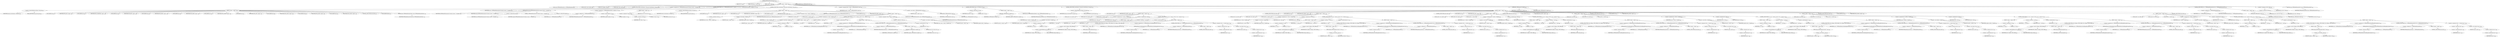 digraph "TIFFReadDirEntryByteArray" {  
"81160" [label = <(METHOD,TIFFReadDirEntryByteArray)<SUB>1382</SUB>> ]
"81161" [label = <(PARAM,TIFF *tif)<SUB>1383</SUB>> ]
"81162" [label = <(PARAM,TIFFDirEntry *direntry)<SUB>1383</SUB>> ]
"81163" [label = <(PARAM,uint8_t **value)<SUB>1383</SUB>> ]
"81164" [label = <(BLOCK,&lt;empty&gt;,&lt;empty&gt;)<SUB>1384</SUB>> ]
"81165" [label = <(LOCAL,enum TIFFReadDirEntryErr err: TIFFReadDirEntryErr)<SUB>1385</SUB>> ]
"81166" [label = <(LOCAL,uint32_t count: uint32_t)<SUB>1386</SUB>> ]
"81167" [label = <(LOCAL,void* origdata: void)<SUB>1387</SUB>> ]
"81168" [label = <(LOCAL,uint8_t* data: uint8_t)<SUB>1388</SUB>> ]
"81169" [label = <(CONTROL_STRUCTURE,switch(direntry-&gt;tdir_type),switch(direntry-&gt;tdir_type))<SUB>1389</SUB>> ]
"81170" [label = <(&lt;operator&gt;.indirectFieldAccess,direntry-&gt;tdir_type)<SUB>1389</SUB>> ]
"81171" [label = <(IDENTIFIER,direntry,switch(direntry-&gt;tdir_type))<SUB>1389</SUB>> ]
"81172" [label = <(FIELD_IDENTIFIER,tdir_type,tdir_type)<SUB>1389</SUB>> ]
"81173" [label = <(BLOCK,&lt;empty&gt;,&lt;empty&gt;)<SUB>1390</SUB>> ]
"81174" [label = <(JUMP_TARGET,case)<SUB>1391</SUB>> ]
"81175" [label = <(IDENTIFIER,TIFF_ASCII,&lt;empty&gt;)<SUB>1391</SUB>> ]
"81176" [label = <(JUMP_TARGET,case)<SUB>1392</SUB>> ]
"81177" [label = <(IDENTIFIER,TIFF_UNDEFINED,&lt;empty&gt;)<SUB>1392</SUB>> ]
"81178" [label = <(JUMP_TARGET,case)<SUB>1393</SUB>> ]
"81179" [label = <(IDENTIFIER,TIFF_BYTE,&lt;empty&gt;)<SUB>1393</SUB>> ]
"81180" [label = <(JUMP_TARGET,case)<SUB>1394</SUB>> ]
"81181" [label = <(IDENTIFIER,TIFF_SBYTE,&lt;empty&gt;)<SUB>1394</SUB>> ]
"81182" [label = <(JUMP_TARGET,case)<SUB>1395</SUB>> ]
"81183" [label = <(IDENTIFIER,TIFF_SHORT,&lt;empty&gt;)<SUB>1395</SUB>> ]
"81184" [label = <(JUMP_TARGET,case)<SUB>1396</SUB>> ]
"81185" [label = <(IDENTIFIER,TIFF_SSHORT,&lt;empty&gt;)<SUB>1396</SUB>> ]
"81186" [label = <(JUMP_TARGET,case)<SUB>1397</SUB>> ]
"81187" [label = <(IDENTIFIER,TIFF_LONG,&lt;empty&gt;)<SUB>1397</SUB>> ]
"81188" [label = <(JUMP_TARGET,case)<SUB>1398</SUB>> ]
"81189" [label = <(IDENTIFIER,TIFF_SLONG,&lt;empty&gt;)<SUB>1398</SUB>> ]
"81190" [label = <(JUMP_TARGET,case)<SUB>1399</SUB>> ]
"81191" [label = <(IDENTIFIER,TIFF_LONG8,&lt;empty&gt;)<SUB>1399</SUB>> ]
"81192" [label = <(JUMP_TARGET,case)<SUB>1400</SUB>> ]
"81193" [label = <(IDENTIFIER,TIFF_SLONG8,&lt;empty&gt;)<SUB>1400</SUB>> ]
"81194" [label = <(CONTROL_STRUCTURE,break;,break;)<SUB>1401</SUB>> ]
"81195" [label = <(JUMP_TARGET,default)<SUB>1402</SUB>> ]
"81196" [label = <(RETURN,return (TIFFReadDirEntryErrType);,return (TIFFReadDirEntryErrType);)<SUB>1403</SUB>> ]
"81197" [label = <(IDENTIFIER,TIFFReadDirEntryErrType,return (TIFFReadDirEntryErrType);)<SUB>1403</SUB>> ]
"81198" [label = <(&lt;operator&gt;.assignment,err = TIFFReadDirEntryArray(tif, direntry, &amp;count, 1, &amp;origdata))<SUB>1405</SUB>> ]
"81199" [label = <(IDENTIFIER,err,err = TIFFReadDirEntryArray(tif, direntry, &amp;count, 1, &amp;origdata))<SUB>1405</SUB>> ]
"81200" [label = <(TIFFReadDirEntryArray,TIFFReadDirEntryArray(tif, direntry, &amp;count, 1, &amp;origdata))<SUB>1405</SUB>> ]
"81201" [label = <(IDENTIFIER,tif,TIFFReadDirEntryArray(tif, direntry, &amp;count, 1, &amp;origdata))<SUB>1405</SUB>> ]
"81202" [label = <(IDENTIFIER,direntry,TIFFReadDirEntryArray(tif, direntry, &amp;count, 1, &amp;origdata))<SUB>1405</SUB>> ]
"81203" [label = <(&lt;operator&gt;.addressOf,&amp;count)<SUB>1405</SUB>> ]
"81204" [label = <(IDENTIFIER,count,TIFFReadDirEntryArray(tif, direntry, &amp;count, 1, &amp;origdata))<SUB>1405</SUB>> ]
"81205" [label = <(LITERAL,1,TIFFReadDirEntryArray(tif, direntry, &amp;count, 1, &amp;origdata))<SUB>1405</SUB>> ]
"81206" [label = <(&lt;operator&gt;.addressOf,&amp;origdata)<SUB>1405</SUB>> ]
"81207" [label = <(IDENTIFIER,origdata,TIFFReadDirEntryArray(tif, direntry, &amp;count, 1, &amp;origdata))<SUB>1405</SUB>> ]
"81208" [label = <(CONTROL_STRUCTURE,if ((err != TIFFReadDirEntryErrOk) || (origdata == 0)),if ((err != TIFFReadDirEntryErrOk) || (origdata == 0)))<SUB>1406</SUB>> ]
"81209" [label = <(&lt;operator&gt;.logicalOr,(err != TIFFReadDirEntryErrOk) || (origdata == 0))<SUB>1406</SUB>> ]
"81210" [label = <(&lt;operator&gt;.notEquals,err != TIFFReadDirEntryErrOk)<SUB>1406</SUB>> ]
"81211" [label = <(IDENTIFIER,err,err != TIFFReadDirEntryErrOk)<SUB>1406</SUB>> ]
"81212" [label = <(IDENTIFIER,TIFFReadDirEntryErrOk,err != TIFFReadDirEntryErrOk)<SUB>1406</SUB>> ]
"81213" [label = <(&lt;operator&gt;.equals,origdata == 0)<SUB>1406</SUB>> ]
"81214" [label = <(IDENTIFIER,origdata,origdata == 0)<SUB>1406</SUB>> ]
"81215" [label = <(LITERAL,0,origdata == 0)<SUB>1406</SUB>> ]
"81216" [label = <(BLOCK,&lt;empty&gt;,&lt;empty&gt;)<SUB>1407</SUB>> ]
"81217" [label = <(&lt;operator&gt;.assignment,*value = 0)<SUB>1408</SUB>> ]
"81218" [label = <(&lt;operator&gt;.indirection,*value)<SUB>1408</SUB>> ]
"81219" [label = <(IDENTIFIER,value,*value = 0)<SUB>1408</SUB>> ]
"81220" [label = <(LITERAL,0,*value = 0)<SUB>1408</SUB>> ]
"81221" [label = <(RETURN,return (err);,return (err);)<SUB>1409</SUB>> ]
"81222" [label = <(IDENTIFIER,err,return (err);)<SUB>1409</SUB>> ]
"81223" [label = <(CONTROL_STRUCTURE,switch(direntry-&gt;tdir_type),switch(direntry-&gt;tdir_type))<SUB>1411</SUB>> ]
"81224" [label = <(&lt;operator&gt;.indirectFieldAccess,direntry-&gt;tdir_type)<SUB>1411</SUB>> ]
"81225" [label = <(IDENTIFIER,direntry,switch(direntry-&gt;tdir_type))<SUB>1411</SUB>> ]
"81226" [label = <(FIELD_IDENTIFIER,tdir_type,tdir_type)<SUB>1411</SUB>> ]
"81227" [label = <(BLOCK,&lt;empty&gt;,&lt;empty&gt;)<SUB>1412</SUB>> ]
"81228" [label = <(JUMP_TARGET,case)<SUB>1413</SUB>> ]
"81229" [label = <(IDENTIFIER,TIFF_ASCII,&lt;empty&gt;)<SUB>1413</SUB>> ]
"81230" [label = <(JUMP_TARGET,case)<SUB>1414</SUB>> ]
"81231" [label = <(IDENTIFIER,TIFF_UNDEFINED,&lt;empty&gt;)<SUB>1414</SUB>> ]
"81232" [label = <(JUMP_TARGET,case)<SUB>1415</SUB>> ]
"81233" [label = <(IDENTIFIER,TIFF_BYTE,&lt;empty&gt;)<SUB>1415</SUB>> ]
"81234" [label = <(&lt;operator&gt;.assignment,*value = (uint8_t *)origdata)<SUB>1416</SUB>> ]
"81235" [label = <(&lt;operator&gt;.indirection,*value)<SUB>1416</SUB>> ]
"81236" [label = <(IDENTIFIER,value,*value = (uint8_t *)origdata)<SUB>1416</SUB>> ]
"81237" [label = <(&lt;operator&gt;.cast,(uint8_t *)origdata)<SUB>1416</SUB>> ]
"81238" [label = <(UNKNOWN,uint8_t *,uint8_t *)<SUB>1416</SUB>> ]
"81239" [label = <(IDENTIFIER,origdata,(uint8_t *)origdata)<SUB>1416</SUB>> ]
"81240" [label = <(RETURN,return (TIFFReadDirEntryErrOk);,return (TIFFReadDirEntryErrOk);)<SUB>1417</SUB>> ]
"81241" [label = <(IDENTIFIER,TIFFReadDirEntryErrOk,return (TIFFReadDirEntryErrOk);)<SUB>1417</SUB>> ]
"81242" [label = <(JUMP_TARGET,case)<SUB>1418</SUB>> ]
"81243" [label = <(IDENTIFIER,TIFF_SBYTE,&lt;empty&gt;)<SUB>1418</SUB>> ]
"81244" [label = <(BLOCK,&lt;empty&gt;,&lt;empty&gt;)<SUB>1419</SUB>> ]
"81245" [label = <(LOCAL,int8_t* m: int8_t)<SUB>1420</SUB>> ]
"81246" [label = <(LOCAL,uint32_t n: uint32_t)<SUB>1421</SUB>> ]
"81247" [label = <(&lt;operator&gt;.assignment,m = (int8_t *)origdata)<SUB>1422</SUB>> ]
"81248" [label = <(IDENTIFIER,m,m = (int8_t *)origdata)<SUB>1422</SUB>> ]
"81249" [label = <(&lt;operator&gt;.cast,(int8_t *)origdata)<SUB>1422</SUB>> ]
"81250" [label = <(UNKNOWN,int8_t *,int8_t *)<SUB>1422</SUB>> ]
"81251" [label = <(IDENTIFIER,origdata,(int8_t *)origdata)<SUB>1422</SUB>> ]
"81252" [label = <(CONTROL_STRUCTURE,for (n = 0;n &lt; count;n++),for (n = 0;n &lt; count;n++))<SUB>1423</SUB>> ]
"81253" [label = <(BLOCK,&lt;empty&gt;,&lt;empty&gt;)<SUB>1423</SUB>> ]
"81254" [label = <(&lt;operator&gt;.assignment,n = 0)<SUB>1423</SUB>> ]
"81255" [label = <(IDENTIFIER,n,n = 0)<SUB>1423</SUB>> ]
"81256" [label = <(LITERAL,0,n = 0)<SUB>1423</SUB>> ]
"81257" [label = <(&lt;operator&gt;.lessThan,n &lt; count)<SUB>1423</SUB>> ]
"81258" [label = <(IDENTIFIER,n,n &lt; count)<SUB>1423</SUB>> ]
"81259" [label = <(IDENTIFIER,count,n &lt; count)<SUB>1423</SUB>> ]
"81260" [label = <(&lt;operator&gt;.postIncrement,n++)<SUB>1423</SUB>> ]
"81261" [label = <(IDENTIFIER,n,n++)<SUB>1423</SUB>> ]
"81262" [label = <(BLOCK,&lt;empty&gt;,&lt;empty&gt;)<SUB>1424</SUB>> ]
"81263" [label = <(&lt;operator&gt;.assignment,err = TIFFReadDirEntryCheckRangeByteSbyte(*m))<SUB>1425</SUB>> ]
"81264" [label = <(IDENTIFIER,err,err = TIFFReadDirEntryCheckRangeByteSbyte(*m))<SUB>1425</SUB>> ]
"81265" [label = <(TIFFReadDirEntryCheckRangeByteSbyte,TIFFReadDirEntryCheckRangeByteSbyte(*m))<SUB>1425</SUB>> ]
"81266" [label = <(&lt;operator&gt;.indirection,*m)<SUB>1425</SUB>> ]
"81267" [label = <(IDENTIFIER,m,TIFFReadDirEntryCheckRangeByteSbyte(*m))<SUB>1425</SUB>> ]
"81268" [label = <(CONTROL_STRUCTURE,if (err != TIFFReadDirEntryErrOk),if (err != TIFFReadDirEntryErrOk))<SUB>1426</SUB>> ]
"81269" [label = <(&lt;operator&gt;.notEquals,err != TIFFReadDirEntryErrOk)<SUB>1426</SUB>> ]
"81270" [label = <(IDENTIFIER,err,err != TIFFReadDirEntryErrOk)<SUB>1426</SUB>> ]
"81271" [label = <(IDENTIFIER,TIFFReadDirEntryErrOk,err != TIFFReadDirEntryErrOk)<SUB>1426</SUB>> ]
"81272" [label = <(BLOCK,&lt;empty&gt;,&lt;empty&gt;)<SUB>1427</SUB>> ]
"81273" [label = <(_TIFFfreeExt,_TIFFfreeExt(tif, origdata))<SUB>1428</SUB>> ]
"81274" [label = <(IDENTIFIER,tif,_TIFFfreeExt(tif, origdata))<SUB>1428</SUB>> ]
"81275" [label = <(IDENTIFIER,origdata,_TIFFfreeExt(tif, origdata))<SUB>1428</SUB>> ]
"81276" [label = <(RETURN,return (err);,return (err);)<SUB>1429</SUB>> ]
"81277" [label = <(IDENTIFIER,err,return (err);)<SUB>1429</SUB>> ]
"81278" [label = <(&lt;operator&gt;.postIncrement,m++)<SUB>1431</SUB>> ]
"81279" [label = <(IDENTIFIER,m,m++)<SUB>1431</SUB>> ]
"81280" [label = <(&lt;operator&gt;.assignment,*value = (uint8_t *)origdata)<SUB>1433</SUB>> ]
"81281" [label = <(&lt;operator&gt;.indirection,*value)<SUB>1433</SUB>> ]
"81282" [label = <(IDENTIFIER,value,*value = (uint8_t *)origdata)<SUB>1433</SUB>> ]
"81283" [label = <(&lt;operator&gt;.cast,(uint8_t *)origdata)<SUB>1433</SUB>> ]
"81284" [label = <(UNKNOWN,uint8_t *,uint8_t *)<SUB>1433</SUB>> ]
"81285" [label = <(IDENTIFIER,origdata,(uint8_t *)origdata)<SUB>1433</SUB>> ]
"81286" [label = <(RETURN,return (TIFFReadDirEntryErrOk);,return (TIFFReadDirEntryErrOk);)<SUB>1434</SUB>> ]
"81287" [label = <(IDENTIFIER,TIFFReadDirEntryErrOk,return (TIFFReadDirEntryErrOk);)<SUB>1434</SUB>> ]
"81288" [label = <(&lt;operator&gt;.assignment,data = (uint8_t *)_TIFFmallocExt(tif, count))<SUB>1437</SUB>> ]
"81289" [label = <(IDENTIFIER,data,data = (uint8_t *)_TIFFmallocExt(tif, count))<SUB>1437</SUB>> ]
"81290" [label = <(&lt;operator&gt;.cast,(uint8_t *)_TIFFmallocExt(tif, count))<SUB>1437</SUB>> ]
"81291" [label = <(UNKNOWN,uint8_t *,uint8_t *)<SUB>1437</SUB>> ]
"81292" [label = <(_TIFFmallocExt,_TIFFmallocExt(tif, count))<SUB>1437</SUB>> ]
"81293" [label = <(IDENTIFIER,tif,_TIFFmallocExt(tif, count))<SUB>1437</SUB>> ]
"81294" [label = <(IDENTIFIER,count,_TIFFmallocExt(tif, count))<SUB>1437</SUB>> ]
"81295" [label = <(CONTROL_STRUCTURE,if (data == 0),if (data == 0))<SUB>1438</SUB>> ]
"81296" [label = <(&lt;operator&gt;.equals,data == 0)<SUB>1438</SUB>> ]
"81297" [label = <(IDENTIFIER,data,data == 0)<SUB>1438</SUB>> ]
"81298" [label = <(LITERAL,0,data == 0)<SUB>1438</SUB>> ]
"81299" [label = <(BLOCK,&lt;empty&gt;,&lt;empty&gt;)<SUB>1439</SUB>> ]
"81300" [label = <(_TIFFfreeExt,_TIFFfreeExt(tif, origdata))<SUB>1440</SUB>> ]
"81301" [label = <(IDENTIFIER,tif,_TIFFfreeExt(tif, origdata))<SUB>1440</SUB>> ]
"81302" [label = <(IDENTIFIER,origdata,_TIFFfreeExt(tif, origdata))<SUB>1440</SUB>> ]
"81303" [label = <(RETURN,return (TIFFReadDirEntryErrAlloc);,return (TIFFReadDirEntryErrAlloc);)<SUB>1441</SUB>> ]
"81304" [label = <(IDENTIFIER,TIFFReadDirEntryErrAlloc,return (TIFFReadDirEntryErrAlloc);)<SUB>1441</SUB>> ]
"81305" [label = <(CONTROL_STRUCTURE,switch(direntry-&gt;tdir_type),switch(direntry-&gt;tdir_type))<SUB>1443</SUB>> ]
"81306" [label = <(&lt;operator&gt;.indirectFieldAccess,direntry-&gt;tdir_type)<SUB>1443</SUB>> ]
"81307" [label = <(IDENTIFIER,direntry,switch(direntry-&gt;tdir_type))<SUB>1443</SUB>> ]
"81308" [label = <(FIELD_IDENTIFIER,tdir_type,tdir_type)<SUB>1443</SUB>> ]
"81309" [label = <(BLOCK,&lt;empty&gt;,&lt;empty&gt;)<SUB>1444</SUB>> ]
"81310" [label = <(JUMP_TARGET,case)<SUB>1445</SUB>> ]
"81311" [label = <(IDENTIFIER,TIFF_SHORT,&lt;empty&gt;)<SUB>1445</SUB>> ]
"81312" [label = <(BLOCK,&lt;empty&gt;,&lt;empty&gt;)<SUB>1446</SUB>> ]
"81313" [label = <(LOCAL,uint16_t* ma: uint16_t)<SUB>1447</SUB>> ]
"81314" [label = <(LOCAL,uint8_t* mb: uint8_t)<SUB>1448</SUB>> ]
"81315" [label = <(LOCAL,uint32_t n: uint32_t)<SUB>1449</SUB>> ]
"81316" [label = <(&lt;operator&gt;.assignment,ma = (uint16_t *)origdata)<SUB>1450</SUB>> ]
"81317" [label = <(IDENTIFIER,ma,ma = (uint16_t *)origdata)<SUB>1450</SUB>> ]
"81318" [label = <(&lt;operator&gt;.cast,(uint16_t *)origdata)<SUB>1450</SUB>> ]
"81319" [label = <(UNKNOWN,uint16_t *,uint16_t *)<SUB>1450</SUB>> ]
"81320" [label = <(IDENTIFIER,origdata,(uint16_t *)origdata)<SUB>1450</SUB>> ]
"81321" [label = <(&lt;operator&gt;.assignment,mb = data)<SUB>1451</SUB>> ]
"81322" [label = <(IDENTIFIER,mb,mb = data)<SUB>1451</SUB>> ]
"81323" [label = <(IDENTIFIER,data,mb = data)<SUB>1451</SUB>> ]
"81324" [label = <(CONTROL_STRUCTURE,for (n = 0;n &lt; count;n++),for (n = 0;n &lt; count;n++))<SUB>1452</SUB>> ]
"81325" [label = <(BLOCK,&lt;empty&gt;,&lt;empty&gt;)<SUB>1452</SUB>> ]
"81326" [label = <(&lt;operator&gt;.assignment,n = 0)<SUB>1452</SUB>> ]
"81327" [label = <(IDENTIFIER,n,n = 0)<SUB>1452</SUB>> ]
"81328" [label = <(LITERAL,0,n = 0)<SUB>1452</SUB>> ]
"81329" [label = <(&lt;operator&gt;.lessThan,n &lt; count)<SUB>1452</SUB>> ]
"81330" [label = <(IDENTIFIER,n,n &lt; count)<SUB>1452</SUB>> ]
"81331" [label = <(IDENTIFIER,count,n &lt; count)<SUB>1452</SUB>> ]
"81332" [label = <(&lt;operator&gt;.postIncrement,n++)<SUB>1452</SUB>> ]
"81333" [label = <(IDENTIFIER,n,n++)<SUB>1452</SUB>> ]
"81334" [label = <(BLOCK,&lt;empty&gt;,&lt;empty&gt;)<SUB>1453</SUB>> ]
"81335" [label = <(CONTROL_STRUCTURE,if (tif-&gt;tif_flags &amp; TIFF_SWAB),if (tif-&gt;tif_flags &amp; TIFF_SWAB))<SUB>1454</SUB>> ]
"81336" [label = <(&lt;operator&gt;.and,tif-&gt;tif_flags &amp; TIFF_SWAB)<SUB>1454</SUB>> ]
"81337" [label = <(&lt;operator&gt;.indirectFieldAccess,tif-&gt;tif_flags)<SUB>1454</SUB>> ]
"81338" [label = <(IDENTIFIER,tif,tif-&gt;tif_flags &amp; TIFF_SWAB)<SUB>1454</SUB>> ]
"81339" [label = <(FIELD_IDENTIFIER,tif_flags,tif_flags)<SUB>1454</SUB>> ]
"81340" [label = <(IDENTIFIER,TIFF_SWAB,tif-&gt;tif_flags &amp; TIFF_SWAB)<SUB>1454</SUB>> ]
"81341" [label = <(BLOCK,&lt;empty&gt;,&lt;empty&gt;)<SUB>1455</SUB>> ]
"81342" [label = <(TIFFSwabShort,TIFFSwabShort(ma))<SUB>1455</SUB>> ]
"81343" [label = <(IDENTIFIER,ma,TIFFSwabShort(ma))<SUB>1455</SUB>> ]
"81344" [label = <(&lt;operator&gt;.assignment,err = TIFFReadDirEntryCheckRangeByteShort(*ma))<SUB>1456</SUB>> ]
"81345" [label = <(IDENTIFIER,err,err = TIFFReadDirEntryCheckRangeByteShort(*ma))<SUB>1456</SUB>> ]
"81346" [label = <(TIFFReadDirEntryCheckRangeByteShort,TIFFReadDirEntryCheckRangeByteShort(*ma))<SUB>1456</SUB>> ]
"81347" [label = <(&lt;operator&gt;.indirection,*ma)<SUB>1456</SUB>> ]
"81348" [label = <(IDENTIFIER,ma,TIFFReadDirEntryCheckRangeByteShort(*ma))<SUB>1456</SUB>> ]
"81349" [label = <(CONTROL_STRUCTURE,if (err != TIFFReadDirEntryErrOk),if (err != TIFFReadDirEntryErrOk))<SUB>1457</SUB>> ]
"81350" [label = <(&lt;operator&gt;.notEquals,err != TIFFReadDirEntryErrOk)<SUB>1457</SUB>> ]
"81351" [label = <(IDENTIFIER,err,err != TIFFReadDirEntryErrOk)<SUB>1457</SUB>> ]
"81352" [label = <(IDENTIFIER,TIFFReadDirEntryErrOk,err != TIFFReadDirEntryErrOk)<SUB>1457</SUB>> ]
"81353" [label = <(BLOCK,&lt;empty&gt;,&lt;empty&gt;)<SUB>1458</SUB>> ]
"81354" [label = <(CONTROL_STRUCTURE,break;,break;)<SUB>1458</SUB>> ]
"81355" [label = <(&lt;operator&gt;.assignment,*mb++ = (uint8_t)(*ma++))<SUB>1459</SUB>> ]
"81356" [label = <(&lt;operator&gt;.indirection,*mb++)<SUB>1459</SUB>> ]
"81357" [label = <(&lt;operator&gt;.postIncrement,mb++)<SUB>1459</SUB>> ]
"81358" [label = <(IDENTIFIER,mb,mb++)<SUB>1459</SUB>> ]
"81359" [label = <(&lt;operator&gt;.cast,(uint8_t)(*ma++))<SUB>1459</SUB>> ]
"81360" [label = <(UNKNOWN,uint8_t,uint8_t)<SUB>1459</SUB>> ]
"81361" [label = <(&lt;operator&gt;.indirection,*ma++)<SUB>1459</SUB>> ]
"81362" [label = <(&lt;operator&gt;.postIncrement,ma++)<SUB>1459</SUB>> ]
"81363" [label = <(IDENTIFIER,ma,ma++)<SUB>1459</SUB>> ]
"81364" [label = <(CONTROL_STRUCTURE,break;,break;)<SUB>1462</SUB>> ]
"81365" [label = <(JUMP_TARGET,case)<SUB>1463</SUB>> ]
"81366" [label = <(IDENTIFIER,TIFF_SSHORT,&lt;empty&gt;)<SUB>1463</SUB>> ]
"81367" [label = <(BLOCK,&lt;empty&gt;,&lt;empty&gt;)<SUB>1464</SUB>> ]
"81368" [label = <(LOCAL,int16_t* ma: int16_t)<SUB>1465</SUB>> ]
"81369" [label = <(LOCAL,uint8_t* mb: uint8_t)<SUB>1466</SUB>> ]
"81370" [label = <(LOCAL,uint32_t n: uint32_t)<SUB>1467</SUB>> ]
"81371" [label = <(&lt;operator&gt;.assignment,ma = (int16_t *)origdata)<SUB>1468</SUB>> ]
"81372" [label = <(IDENTIFIER,ma,ma = (int16_t *)origdata)<SUB>1468</SUB>> ]
"81373" [label = <(&lt;operator&gt;.cast,(int16_t *)origdata)<SUB>1468</SUB>> ]
"81374" [label = <(UNKNOWN,int16_t *,int16_t *)<SUB>1468</SUB>> ]
"81375" [label = <(IDENTIFIER,origdata,(int16_t *)origdata)<SUB>1468</SUB>> ]
"81376" [label = <(&lt;operator&gt;.assignment,mb = data)<SUB>1469</SUB>> ]
"81377" [label = <(IDENTIFIER,mb,mb = data)<SUB>1469</SUB>> ]
"81378" [label = <(IDENTIFIER,data,mb = data)<SUB>1469</SUB>> ]
"81379" [label = <(CONTROL_STRUCTURE,for (n = 0;n &lt; count;n++),for (n = 0;n &lt; count;n++))<SUB>1470</SUB>> ]
"81380" [label = <(BLOCK,&lt;empty&gt;,&lt;empty&gt;)<SUB>1470</SUB>> ]
"81381" [label = <(&lt;operator&gt;.assignment,n = 0)<SUB>1470</SUB>> ]
"81382" [label = <(IDENTIFIER,n,n = 0)<SUB>1470</SUB>> ]
"81383" [label = <(LITERAL,0,n = 0)<SUB>1470</SUB>> ]
"81384" [label = <(&lt;operator&gt;.lessThan,n &lt; count)<SUB>1470</SUB>> ]
"81385" [label = <(IDENTIFIER,n,n &lt; count)<SUB>1470</SUB>> ]
"81386" [label = <(IDENTIFIER,count,n &lt; count)<SUB>1470</SUB>> ]
"81387" [label = <(&lt;operator&gt;.postIncrement,n++)<SUB>1470</SUB>> ]
"81388" [label = <(IDENTIFIER,n,n++)<SUB>1470</SUB>> ]
"81389" [label = <(BLOCK,&lt;empty&gt;,&lt;empty&gt;)<SUB>1471</SUB>> ]
"81390" [label = <(CONTROL_STRUCTURE,if (tif-&gt;tif_flags &amp; TIFF_SWAB),if (tif-&gt;tif_flags &amp; TIFF_SWAB))<SUB>1472</SUB>> ]
"81391" [label = <(&lt;operator&gt;.and,tif-&gt;tif_flags &amp; TIFF_SWAB)<SUB>1472</SUB>> ]
"81392" [label = <(&lt;operator&gt;.indirectFieldAccess,tif-&gt;tif_flags)<SUB>1472</SUB>> ]
"81393" [label = <(IDENTIFIER,tif,tif-&gt;tif_flags &amp; TIFF_SWAB)<SUB>1472</SUB>> ]
"81394" [label = <(FIELD_IDENTIFIER,tif_flags,tif_flags)<SUB>1472</SUB>> ]
"81395" [label = <(IDENTIFIER,TIFF_SWAB,tif-&gt;tif_flags &amp; TIFF_SWAB)<SUB>1472</SUB>> ]
"81396" [label = <(BLOCK,&lt;empty&gt;,&lt;empty&gt;)<SUB>1473</SUB>> ]
"81397" [label = <(TIFFSwabShort,TIFFSwabShort((uint16_t *)ma))<SUB>1473</SUB>> ]
"81398" [label = <(&lt;operator&gt;.cast,(uint16_t *)ma)<SUB>1473</SUB>> ]
"81399" [label = <(UNKNOWN,uint16_t *,uint16_t *)<SUB>1473</SUB>> ]
"81400" [label = <(IDENTIFIER,ma,(uint16_t *)ma)<SUB>1473</SUB>> ]
"81401" [label = <(&lt;operator&gt;.assignment,err = TIFFReadDirEntryCheckRangeByteSshort(*ma))<SUB>1474</SUB>> ]
"81402" [label = <(IDENTIFIER,err,err = TIFFReadDirEntryCheckRangeByteSshort(*ma))<SUB>1474</SUB>> ]
"81403" [label = <(TIFFReadDirEntryCheckRangeByteSshort,TIFFReadDirEntryCheckRangeByteSshort(*ma))<SUB>1474</SUB>> ]
"81404" [label = <(&lt;operator&gt;.indirection,*ma)<SUB>1474</SUB>> ]
"81405" [label = <(IDENTIFIER,ma,TIFFReadDirEntryCheckRangeByteSshort(*ma))<SUB>1474</SUB>> ]
"81406" [label = <(CONTROL_STRUCTURE,if (err != TIFFReadDirEntryErrOk),if (err != TIFFReadDirEntryErrOk))<SUB>1475</SUB>> ]
"81407" [label = <(&lt;operator&gt;.notEquals,err != TIFFReadDirEntryErrOk)<SUB>1475</SUB>> ]
"81408" [label = <(IDENTIFIER,err,err != TIFFReadDirEntryErrOk)<SUB>1475</SUB>> ]
"81409" [label = <(IDENTIFIER,TIFFReadDirEntryErrOk,err != TIFFReadDirEntryErrOk)<SUB>1475</SUB>> ]
"81410" [label = <(BLOCK,&lt;empty&gt;,&lt;empty&gt;)<SUB>1476</SUB>> ]
"81411" [label = <(CONTROL_STRUCTURE,break;,break;)<SUB>1476</SUB>> ]
"81412" [label = <(&lt;operator&gt;.assignment,*mb++ = (uint8_t)(*ma++))<SUB>1477</SUB>> ]
"81413" [label = <(&lt;operator&gt;.indirection,*mb++)<SUB>1477</SUB>> ]
"81414" [label = <(&lt;operator&gt;.postIncrement,mb++)<SUB>1477</SUB>> ]
"81415" [label = <(IDENTIFIER,mb,mb++)<SUB>1477</SUB>> ]
"81416" [label = <(&lt;operator&gt;.cast,(uint8_t)(*ma++))<SUB>1477</SUB>> ]
"81417" [label = <(UNKNOWN,uint8_t,uint8_t)<SUB>1477</SUB>> ]
"81418" [label = <(&lt;operator&gt;.indirection,*ma++)<SUB>1477</SUB>> ]
"81419" [label = <(&lt;operator&gt;.postIncrement,ma++)<SUB>1477</SUB>> ]
"81420" [label = <(IDENTIFIER,ma,ma++)<SUB>1477</SUB>> ]
"81421" [label = <(CONTROL_STRUCTURE,break;,break;)<SUB>1480</SUB>> ]
"81422" [label = <(JUMP_TARGET,case)<SUB>1481</SUB>> ]
"81423" [label = <(IDENTIFIER,TIFF_LONG,&lt;empty&gt;)<SUB>1481</SUB>> ]
"81424" [label = <(BLOCK,&lt;empty&gt;,&lt;empty&gt;)<SUB>1482</SUB>> ]
"81425" [label = <(LOCAL,uint32_t* ma: uint32_t)<SUB>1483</SUB>> ]
"81426" [label = <(LOCAL,uint8_t* mb: uint8_t)<SUB>1484</SUB>> ]
"81427" [label = <(LOCAL,uint32_t n: uint32_t)<SUB>1485</SUB>> ]
"81428" [label = <(&lt;operator&gt;.assignment,ma = (uint32_t *)origdata)<SUB>1486</SUB>> ]
"81429" [label = <(IDENTIFIER,ma,ma = (uint32_t *)origdata)<SUB>1486</SUB>> ]
"81430" [label = <(&lt;operator&gt;.cast,(uint32_t *)origdata)<SUB>1486</SUB>> ]
"81431" [label = <(UNKNOWN,uint32_t *,uint32_t *)<SUB>1486</SUB>> ]
"81432" [label = <(IDENTIFIER,origdata,(uint32_t *)origdata)<SUB>1486</SUB>> ]
"81433" [label = <(&lt;operator&gt;.assignment,mb = data)<SUB>1487</SUB>> ]
"81434" [label = <(IDENTIFIER,mb,mb = data)<SUB>1487</SUB>> ]
"81435" [label = <(IDENTIFIER,data,mb = data)<SUB>1487</SUB>> ]
"81436" [label = <(CONTROL_STRUCTURE,for (n = 0;n &lt; count;n++),for (n = 0;n &lt; count;n++))<SUB>1488</SUB>> ]
"81437" [label = <(BLOCK,&lt;empty&gt;,&lt;empty&gt;)<SUB>1488</SUB>> ]
"81438" [label = <(&lt;operator&gt;.assignment,n = 0)<SUB>1488</SUB>> ]
"81439" [label = <(IDENTIFIER,n,n = 0)<SUB>1488</SUB>> ]
"81440" [label = <(LITERAL,0,n = 0)<SUB>1488</SUB>> ]
"81441" [label = <(&lt;operator&gt;.lessThan,n &lt; count)<SUB>1488</SUB>> ]
"81442" [label = <(IDENTIFIER,n,n &lt; count)<SUB>1488</SUB>> ]
"81443" [label = <(IDENTIFIER,count,n &lt; count)<SUB>1488</SUB>> ]
"81444" [label = <(&lt;operator&gt;.postIncrement,n++)<SUB>1488</SUB>> ]
"81445" [label = <(IDENTIFIER,n,n++)<SUB>1488</SUB>> ]
"81446" [label = <(BLOCK,&lt;empty&gt;,&lt;empty&gt;)<SUB>1489</SUB>> ]
"81447" [label = <(CONTROL_STRUCTURE,if (tif-&gt;tif_flags &amp; TIFF_SWAB),if (tif-&gt;tif_flags &amp; TIFF_SWAB))<SUB>1490</SUB>> ]
"81448" [label = <(&lt;operator&gt;.and,tif-&gt;tif_flags &amp; TIFF_SWAB)<SUB>1490</SUB>> ]
"81449" [label = <(&lt;operator&gt;.indirectFieldAccess,tif-&gt;tif_flags)<SUB>1490</SUB>> ]
"81450" [label = <(IDENTIFIER,tif,tif-&gt;tif_flags &amp; TIFF_SWAB)<SUB>1490</SUB>> ]
"81451" [label = <(FIELD_IDENTIFIER,tif_flags,tif_flags)<SUB>1490</SUB>> ]
"81452" [label = <(IDENTIFIER,TIFF_SWAB,tif-&gt;tif_flags &amp; TIFF_SWAB)<SUB>1490</SUB>> ]
"81453" [label = <(BLOCK,&lt;empty&gt;,&lt;empty&gt;)<SUB>1491</SUB>> ]
"81454" [label = <(TIFFSwabLong,TIFFSwabLong(ma))<SUB>1491</SUB>> ]
"81455" [label = <(IDENTIFIER,ma,TIFFSwabLong(ma))<SUB>1491</SUB>> ]
"81456" [label = <(&lt;operator&gt;.assignment,err = TIFFReadDirEntryCheckRangeByteLong(*ma))<SUB>1492</SUB>> ]
"81457" [label = <(IDENTIFIER,err,err = TIFFReadDirEntryCheckRangeByteLong(*ma))<SUB>1492</SUB>> ]
"81458" [label = <(TIFFReadDirEntryCheckRangeByteLong,TIFFReadDirEntryCheckRangeByteLong(*ma))<SUB>1492</SUB>> ]
"81459" [label = <(&lt;operator&gt;.indirection,*ma)<SUB>1492</SUB>> ]
"81460" [label = <(IDENTIFIER,ma,TIFFReadDirEntryCheckRangeByteLong(*ma))<SUB>1492</SUB>> ]
"81461" [label = <(CONTROL_STRUCTURE,if (err != TIFFReadDirEntryErrOk),if (err != TIFFReadDirEntryErrOk))<SUB>1493</SUB>> ]
"81462" [label = <(&lt;operator&gt;.notEquals,err != TIFFReadDirEntryErrOk)<SUB>1493</SUB>> ]
"81463" [label = <(IDENTIFIER,err,err != TIFFReadDirEntryErrOk)<SUB>1493</SUB>> ]
"81464" [label = <(IDENTIFIER,TIFFReadDirEntryErrOk,err != TIFFReadDirEntryErrOk)<SUB>1493</SUB>> ]
"81465" [label = <(BLOCK,&lt;empty&gt;,&lt;empty&gt;)<SUB>1494</SUB>> ]
"81466" [label = <(CONTROL_STRUCTURE,break;,break;)<SUB>1494</SUB>> ]
"81467" [label = <(&lt;operator&gt;.assignment,*mb++ = (uint8_t)(*ma++))<SUB>1495</SUB>> ]
"81468" [label = <(&lt;operator&gt;.indirection,*mb++)<SUB>1495</SUB>> ]
"81469" [label = <(&lt;operator&gt;.postIncrement,mb++)<SUB>1495</SUB>> ]
"81470" [label = <(IDENTIFIER,mb,mb++)<SUB>1495</SUB>> ]
"81471" [label = <(&lt;operator&gt;.cast,(uint8_t)(*ma++))<SUB>1495</SUB>> ]
"81472" [label = <(UNKNOWN,uint8_t,uint8_t)<SUB>1495</SUB>> ]
"81473" [label = <(&lt;operator&gt;.indirection,*ma++)<SUB>1495</SUB>> ]
"81474" [label = <(&lt;operator&gt;.postIncrement,ma++)<SUB>1495</SUB>> ]
"81475" [label = <(IDENTIFIER,ma,ma++)<SUB>1495</SUB>> ]
"81476" [label = <(CONTROL_STRUCTURE,break;,break;)<SUB>1498</SUB>> ]
"81477" [label = <(JUMP_TARGET,case)<SUB>1499</SUB>> ]
"81478" [label = <(IDENTIFIER,TIFF_SLONG,&lt;empty&gt;)<SUB>1499</SUB>> ]
"81479" [label = <(BLOCK,&lt;empty&gt;,&lt;empty&gt;)<SUB>1500</SUB>> ]
"81480" [label = <(LOCAL,int32_t* ma: int32_t)<SUB>1501</SUB>> ]
"81481" [label = <(LOCAL,uint8_t* mb: uint8_t)<SUB>1502</SUB>> ]
"81482" [label = <(LOCAL,uint32_t n: uint32_t)<SUB>1503</SUB>> ]
"81483" [label = <(&lt;operator&gt;.assignment,ma = (int32_t *)origdata)<SUB>1504</SUB>> ]
"81484" [label = <(IDENTIFIER,ma,ma = (int32_t *)origdata)<SUB>1504</SUB>> ]
"81485" [label = <(&lt;operator&gt;.cast,(int32_t *)origdata)<SUB>1504</SUB>> ]
"81486" [label = <(UNKNOWN,int32_t *,int32_t *)<SUB>1504</SUB>> ]
"81487" [label = <(IDENTIFIER,origdata,(int32_t *)origdata)<SUB>1504</SUB>> ]
"81488" [label = <(&lt;operator&gt;.assignment,mb = data)<SUB>1505</SUB>> ]
"81489" [label = <(IDENTIFIER,mb,mb = data)<SUB>1505</SUB>> ]
"81490" [label = <(IDENTIFIER,data,mb = data)<SUB>1505</SUB>> ]
"81491" [label = <(CONTROL_STRUCTURE,for (n = 0;n &lt; count;n++),for (n = 0;n &lt; count;n++))<SUB>1506</SUB>> ]
"81492" [label = <(BLOCK,&lt;empty&gt;,&lt;empty&gt;)<SUB>1506</SUB>> ]
"81493" [label = <(&lt;operator&gt;.assignment,n = 0)<SUB>1506</SUB>> ]
"81494" [label = <(IDENTIFIER,n,n = 0)<SUB>1506</SUB>> ]
"81495" [label = <(LITERAL,0,n = 0)<SUB>1506</SUB>> ]
"81496" [label = <(&lt;operator&gt;.lessThan,n &lt; count)<SUB>1506</SUB>> ]
"81497" [label = <(IDENTIFIER,n,n &lt; count)<SUB>1506</SUB>> ]
"81498" [label = <(IDENTIFIER,count,n &lt; count)<SUB>1506</SUB>> ]
"81499" [label = <(&lt;operator&gt;.postIncrement,n++)<SUB>1506</SUB>> ]
"81500" [label = <(IDENTIFIER,n,n++)<SUB>1506</SUB>> ]
"81501" [label = <(BLOCK,&lt;empty&gt;,&lt;empty&gt;)<SUB>1507</SUB>> ]
"81502" [label = <(CONTROL_STRUCTURE,if (tif-&gt;tif_flags &amp; TIFF_SWAB),if (tif-&gt;tif_flags &amp; TIFF_SWAB))<SUB>1508</SUB>> ]
"81503" [label = <(&lt;operator&gt;.and,tif-&gt;tif_flags &amp; TIFF_SWAB)<SUB>1508</SUB>> ]
"81504" [label = <(&lt;operator&gt;.indirectFieldAccess,tif-&gt;tif_flags)<SUB>1508</SUB>> ]
"81505" [label = <(IDENTIFIER,tif,tif-&gt;tif_flags &amp; TIFF_SWAB)<SUB>1508</SUB>> ]
"81506" [label = <(FIELD_IDENTIFIER,tif_flags,tif_flags)<SUB>1508</SUB>> ]
"81507" [label = <(IDENTIFIER,TIFF_SWAB,tif-&gt;tif_flags &amp; TIFF_SWAB)<SUB>1508</SUB>> ]
"81508" [label = <(BLOCK,&lt;empty&gt;,&lt;empty&gt;)<SUB>1509</SUB>> ]
"81509" [label = <(TIFFSwabLong,TIFFSwabLong((uint32_t *)ma))<SUB>1509</SUB>> ]
"81510" [label = <(&lt;operator&gt;.cast,(uint32_t *)ma)<SUB>1509</SUB>> ]
"81511" [label = <(UNKNOWN,uint32_t *,uint32_t *)<SUB>1509</SUB>> ]
"81512" [label = <(IDENTIFIER,ma,(uint32_t *)ma)<SUB>1509</SUB>> ]
"81513" [label = <(&lt;operator&gt;.assignment,err = TIFFReadDirEntryCheckRangeByteSlong(*ma))<SUB>1510</SUB>> ]
"81514" [label = <(IDENTIFIER,err,err = TIFFReadDirEntryCheckRangeByteSlong(*ma))<SUB>1510</SUB>> ]
"81515" [label = <(TIFFReadDirEntryCheckRangeByteSlong,TIFFReadDirEntryCheckRangeByteSlong(*ma))<SUB>1510</SUB>> ]
"81516" [label = <(&lt;operator&gt;.indirection,*ma)<SUB>1510</SUB>> ]
"81517" [label = <(IDENTIFIER,ma,TIFFReadDirEntryCheckRangeByteSlong(*ma))<SUB>1510</SUB>> ]
"81518" [label = <(CONTROL_STRUCTURE,if (err != TIFFReadDirEntryErrOk),if (err != TIFFReadDirEntryErrOk))<SUB>1511</SUB>> ]
"81519" [label = <(&lt;operator&gt;.notEquals,err != TIFFReadDirEntryErrOk)<SUB>1511</SUB>> ]
"81520" [label = <(IDENTIFIER,err,err != TIFFReadDirEntryErrOk)<SUB>1511</SUB>> ]
"81521" [label = <(IDENTIFIER,TIFFReadDirEntryErrOk,err != TIFFReadDirEntryErrOk)<SUB>1511</SUB>> ]
"81522" [label = <(BLOCK,&lt;empty&gt;,&lt;empty&gt;)<SUB>1512</SUB>> ]
"81523" [label = <(CONTROL_STRUCTURE,break;,break;)<SUB>1512</SUB>> ]
"81524" [label = <(&lt;operator&gt;.assignment,*mb++ = (uint8_t)(*ma++))<SUB>1513</SUB>> ]
"81525" [label = <(&lt;operator&gt;.indirection,*mb++)<SUB>1513</SUB>> ]
"81526" [label = <(&lt;operator&gt;.postIncrement,mb++)<SUB>1513</SUB>> ]
"81527" [label = <(IDENTIFIER,mb,mb++)<SUB>1513</SUB>> ]
"81528" [label = <(&lt;operator&gt;.cast,(uint8_t)(*ma++))<SUB>1513</SUB>> ]
"81529" [label = <(UNKNOWN,uint8_t,uint8_t)<SUB>1513</SUB>> ]
"81530" [label = <(&lt;operator&gt;.indirection,*ma++)<SUB>1513</SUB>> ]
"81531" [label = <(&lt;operator&gt;.postIncrement,ma++)<SUB>1513</SUB>> ]
"81532" [label = <(IDENTIFIER,ma,ma++)<SUB>1513</SUB>> ]
"81533" [label = <(CONTROL_STRUCTURE,break;,break;)<SUB>1516</SUB>> ]
"81534" [label = <(JUMP_TARGET,case)<SUB>1517</SUB>> ]
"81535" [label = <(IDENTIFIER,TIFF_LONG8,&lt;empty&gt;)<SUB>1517</SUB>> ]
"81536" [label = <(BLOCK,&lt;empty&gt;,&lt;empty&gt;)<SUB>1518</SUB>> ]
"81537" [label = <(LOCAL,uint64_t* ma: uint64_t)<SUB>1519</SUB>> ]
"81538" [label = <(LOCAL,uint8_t* mb: uint8_t)<SUB>1520</SUB>> ]
"81539" [label = <(LOCAL,uint32_t n: uint32_t)<SUB>1521</SUB>> ]
"81540" [label = <(&lt;operator&gt;.assignment,ma = (uint64_t *)origdata)<SUB>1522</SUB>> ]
"81541" [label = <(IDENTIFIER,ma,ma = (uint64_t *)origdata)<SUB>1522</SUB>> ]
"81542" [label = <(&lt;operator&gt;.cast,(uint64_t *)origdata)<SUB>1522</SUB>> ]
"81543" [label = <(UNKNOWN,uint64_t *,uint64_t *)<SUB>1522</SUB>> ]
"81544" [label = <(IDENTIFIER,origdata,(uint64_t *)origdata)<SUB>1522</SUB>> ]
"81545" [label = <(&lt;operator&gt;.assignment,mb = data)<SUB>1523</SUB>> ]
"81546" [label = <(IDENTIFIER,mb,mb = data)<SUB>1523</SUB>> ]
"81547" [label = <(IDENTIFIER,data,mb = data)<SUB>1523</SUB>> ]
"81548" [label = <(CONTROL_STRUCTURE,for (n = 0;n &lt; count;n++),for (n = 0;n &lt; count;n++))<SUB>1524</SUB>> ]
"81549" [label = <(BLOCK,&lt;empty&gt;,&lt;empty&gt;)<SUB>1524</SUB>> ]
"81550" [label = <(&lt;operator&gt;.assignment,n = 0)<SUB>1524</SUB>> ]
"81551" [label = <(IDENTIFIER,n,n = 0)<SUB>1524</SUB>> ]
"81552" [label = <(LITERAL,0,n = 0)<SUB>1524</SUB>> ]
"81553" [label = <(&lt;operator&gt;.lessThan,n &lt; count)<SUB>1524</SUB>> ]
"81554" [label = <(IDENTIFIER,n,n &lt; count)<SUB>1524</SUB>> ]
"81555" [label = <(IDENTIFIER,count,n &lt; count)<SUB>1524</SUB>> ]
"81556" [label = <(&lt;operator&gt;.postIncrement,n++)<SUB>1524</SUB>> ]
"81557" [label = <(IDENTIFIER,n,n++)<SUB>1524</SUB>> ]
"81558" [label = <(BLOCK,&lt;empty&gt;,&lt;empty&gt;)<SUB>1525</SUB>> ]
"81559" [label = <(CONTROL_STRUCTURE,if (tif-&gt;tif_flags &amp; TIFF_SWAB),if (tif-&gt;tif_flags &amp; TIFF_SWAB))<SUB>1526</SUB>> ]
"81560" [label = <(&lt;operator&gt;.and,tif-&gt;tif_flags &amp; TIFF_SWAB)<SUB>1526</SUB>> ]
"81561" [label = <(&lt;operator&gt;.indirectFieldAccess,tif-&gt;tif_flags)<SUB>1526</SUB>> ]
"81562" [label = <(IDENTIFIER,tif,tif-&gt;tif_flags &amp; TIFF_SWAB)<SUB>1526</SUB>> ]
"81563" [label = <(FIELD_IDENTIFIER,tif_flags,tif_flags)<SUB>1526</SUB>> ]
"81564" [label = <(IDENTIFIER,TIFF_SWAB,tif-&gt;tif_flags &amp; TIFF_SWAB)<SUB>1526</SUB>> ]
"81565" [label = <(BLOCK,&lt;empty&gt;,&lt;empty&gt;)<SUB>1527</SUB>> ]
"81566" [label = <(TIFFSwabLong8,TIFFSwabLong8(ma))<SUB>1527</SUB>> ]
"81567" [label = <(IDENTIFIER,ma,TIFFSwabLong8(ma))<SUB>1527</SUB>> ]
"81568" [label = <(&lt;operator&gt;.assignment,err = TIFFReadDirEntryCheckRangeByteLong8(*ma))<SUB>1528</SUB>> ]
"81569" [label = <(IDENTIFIER,err,err = TIFFReadDirEntryCheckRangeByteLong8(*ma))<SUB>1528</SUB>> ]
"81570" [label = <(TIFFReadDirEntryCheckRangeByteLong8,TIFFReadDirEntryCheckRangeByteLong8(*ma))<SUB>1528</SUB>> ]
"81571" [label = <(&lt;operator&gt;.indirection,*ma)<SUB>1528</SUB>> ]
"81572" [label = <(IDENTIFIER,ma,TIFFReadDirEntryCheckRangeByteLong8(*ma))<SUB>1528</SUB>> ]
"81573" [label = <(CONTROL_STRUCTURE,if (err != TIFFReadDirEntryErrOk),if (err != TIFFReadDirEntryErrOk))<SUB>1529</SUB>> ]
"81574" [label = <(&lt;operator&gt;.notEquals,err != TIFFReadDirEntryErrOk)<SUB>1529</SUB>> ]
"81575" [label = <(IDENTIFIER,err,err != TIFFReadDirEntryErrOk)<SUB>1529</SUB>> ]
"81576" [label = <(IDENTIFIER,TIFFReadDirEntryErrOk,err != TIFFReadDirEntryErrOk)<SUB>1529</SUB>> ]
"81577" [label = <(BLOCK,&lt;empty&gt;,&lt;empty&gt;)<SUB>1530</SUB>> ]
"81578" [label = <(CONTROL_STRUCTURE,break;,break;)<SUB>1530</SUB>> ]
"81579" [label = <(&lt;operator&gt;.assignment,*mb++ = (uint8_t)(*ma++))<SUB>1531</SUB>> ]
"81580" [label = <(&lt;operator&gt;.indirection,*mb++)<SUB>1531</SUB>> ]
"81581" [label = <(&lt;operator&gt;.postIncrement,mb++)<SUB>1531</SUB>> ]
"81582" [label = <(IDENTIFIER,mb,mb++)<SUB>1531</SUB>> ]
"81583" [label = <(&lt;operator&gt;.cast,(uint8_t)(*ma++))<SUB>1531</SUB>> ]
"81584" [label = <(UNKNOWN,uint8_t,uint8_t)<SUB>1531</SUB>> ]
"81585" [label = <(&lt;operator&gt;.indirection,*ma++)<SUB>1531</SUB>> ]
"81586" [label = <(&lt;operator&gt;.postIncrement,ma++)<SUB>1531</SUB>> ]
"81587" [label = <(IDENTIFIER,ma,ma++)<SUB>1531</SUB>> ]
"81588" [label = <(CONTROL_STRUCTURE,break;,break;)<SUB>1534</SUB>> ]
"81589" [label = <(JUMP_TARGET,case)<SUB>1535</SUB>> ]
"81590" [label = <(IDENTIFIER,TIFF_SLONG8,&lt;empty&gt;)<SUB>1535</SUB>> ]
"81591" [label = <(BLOCK,&lt;empty&gt;,&lt;empty&gt;)<SUB>1536</SUB>> ]
"81592" [label = <(LOCAL,int64_t* ma: int64_t)<SUB>1537</SUB>> ]
"81593" [label = <(LOCAL,uint8_t* mb: uint8_t)<SUB>1538</SUB>> ]
"81594" [label = <(LOCAL,uint32_t n: uint32_t)<SUB>1539</SUB>> ]
"81595" [label = <(&lt;operator&gt;.assignment,ma = (int64_t *)origdata)<SUB>1540</SUB>> ]
"81596" [label = <(IDENTIFIER,ma,ma = (int64_t *)origdata)<SUB>1540</SUB>> ]
"81597" [label = <(&lt;operator&gt;.cast,(int64_t *)origdata)<SUB>1540</SUB>> ]
"81598" [label = <(UNKNOWN,int64_t *,int64_t *)<SUB>1540</SUB>> ]
"81599" [label = <(IDENTIFIER,origdata,(int64_t *)origdata)<SUB>1540</SUB>> ]
"81600" [label = <(&lt;operator&gt;.assignment,mb = data)<SUB>1541</SUB>> ]
"81601" [label = <(IDENTIFIER,mb,mb = data)<SUB>1541</SUB>> ]
"81602" [label = <(IDENTIFIER,data,mb = data)<SUB>1541</SUB>> ]
"81603" [label = <(CONTROL_STRUCTURE,for (n = 0;n &lt; count;n++),for (n = 0;n &lt; count;n++))<SUB>1542</SUB>> ]
"81604" [label = <(BLOCK,&lt;empty&gt;,&lt;empty&gt;)<SUB>1542</SUB>> ]
"81605" [label = <(&lt;operator&gt;.assignment,n = 0)<SUB>1542</SUB>> ]
"81606" [label = <(IDENTIFIER,n,n = 0)<SUB>1542</SUB>> ]
"81607" [label = <(LITERAL,0,n = 0)<SUB>1542</SUB>> ]
"81608" [label = <(&lt;operator&gt;.lessThan,n &lt; count)<SUB>1542</SUB>> ]
"81609" [label = <(IDENTIFIER,n,n &lt; count)<SUB>1542</SUB>> ]
"81610" [label = <(IDENTIFIER,count,n &lt; count)<SUB>1542</SUB>> ]
"81611" [label = <(&lt;operator&gt;.postIncrement,n++)<SUB>1542</SUB>> ]
"81612" [label = <(IDENTIFIER,n,n++)<SUB>1542</SUB>> ]
"81613" [label = <(BLOCK,&lt;empty&gt;,&lt;empty&gt;)<SUB>1543</SUB>> ]
"81614" [label = <(CONTROL_STRUCTURE,if (tif-&gt;tif_flags &amp; TIFF_SWAB),if (tif-&gt;tif_flags &amp; TIFF_SWAB))<SUB>1544</SUB>> ]
"81615" [label = <(&lt;operator&gt;.and,tif-&gt;tif_flags &amp; TIFF_SWAB)<SUB>1544</SUB>> ]
"81616" [label = <(&lt;operator&gt;.indirectFieldAccess,tif-&gt;tif_flags)<SUB>1544</SUB>> ]
"81617" [label = <(IDENTIFIER,tif,tif-&gt;tif_flags &amp; TIFF_SWAB)<SUB>1544</SUB>> ]
"81618" [label = <(FIELD_IDENTIFIER,tif_flags,tif_flags)<SUB>1544</SUB>> ]
"81619" [label = <(IDENTIFIER,TIFF_SWAB,tif-&gt;tif_flags &amp; TIFF_SWAB)<SUB>1544</SUB>> ]
"81620" [label = <(BLOCK,&lt;empty&gt;,&lt;empty&gt;)<SUB>1545</SUB>> ]
"81621" [label = <(TIFFSwabLong8,TIFFSwabLong8((uint64_t *)ma))<SUB>1545</SUB>> ]
"81622" [label = <(&lt;operator&gt;.cast,(uint64_t *)ma)<SUB>1545</SUB>> ]
"81623" [label = <(UNKNOWN,uint64_t *,uint64_t *)<SUB>1545</SUB>> ]
"81624" [label = <(IDENTIFIER,ma,(uint64_t *)ma)<SUB>1545</SUB>> ]
"81625" [label = <(&lt;operator&gt;.assignment,err = TIFFReadDirEntryCheckRangeByteSlong8(*ma))<SUB>1546</SUB>> ]
"81626" [label = <(IDENTIFIER,err,err = TIFFReadDirEntryCheckRangeByteSlong8(*ma))<SUB>1546</SUB>> ]
"81627" [label = <(TIFFReadDirEntryCheckRangeByteSlong8,TIFFReadDirEntryCheckRangeByteSlong8(*ma))<SUB>1546</SUB>> ]
"81628" [label = <(&lt;operator&gt;.indirection,*ma)<SUB>1546</SUB>> ]
"81629" [label = <(IDENTIFIER,ma,TIFFReadDirEntryCheckRangeByteSlong8(*ma))<SUB>1546</SUB>> ]
"81630" [label = <(CONTROL_STRUCTURE,if (err != TIFFReadDirEntryErrOk),if (err != TIFFReadDirEntryErrOk))<SUB>1547</SUB>> ]
"81631" [label = <(&lt;operator&gt;.notEquals,err != TIFFReadDirEntryErrOk)<SUB>1547</SUB>> ]
"81632" [label = <(IDENTIFIER,err,err != TIFFReadDirEntryErrOk)<SUB>1547</SUB>> ]
"81633" [label = <(IDENTIFIER,TIFFReadDirEntryErrOk,err != TIFFReadDirEntryErrOk)<SUB>1547</SUB>> ]
"81634" [label = <(BLOCK,&lt;empty&gt;,&lt;empty&gt;)<SUB>1548</SUB>> ]
"81635" [label = <(CONTROL_STRUCTURE,break;,break;)<SUB>1548</SUB>> ]
"81636" [label = <(&lt;operator&gt;.assignment,*mb++ = (uint8_t)(*ma++))<SUB>1549</SUB>> ]
"81637" [label = <(&lt;operator&gt;.indirection,*mb++)<SUB>1549</SUB>> ]
"81638" [label = <(&lt;operator&gt;.postIncrement,mb++)<SUB>1549</SUB>> ]
"81639" [label = <(IDENTIFIER,mb,mb++)<SUB>1549</SUB>> ]
"81640" [label = <(&lt;operator&gt;.cast,(uint8_t)(*ma++))<SUB>1549</SUB>> ]
"81641" [label = <(UNKNOWN,uint8_t,uint8_t)<SUB>1549</SUB>> ]
"81642" [label = <(&lt;operator&gt;.indirection,*ma++)<SUB>1549</SUB>> ]
"81643" [label = <(&lt;operator&gt;.postIncrement,ma++)<SUB>1549</SUB>> ]
"81644" [label = <(IDENTIFIER,ma,ma++)<SUB>1549</SUB>> ]
"81645" [label = <(CONTROL_STRUCTURE,break;,break;)<SUB>1552</SUB>> ]
"81646" [label = <(_TIFFfreeExt,_TIFFfreeExt(tif, origdata))<SUB>1554</SUB>> ]
"81647" [label = <(IDENTIFIER,tif,_TIFFfreeExt(tif, origdata))<SUB>1554</SUB>> ]
"81648" [label = <(IDENTIFIER,origdata,_TIFFfreeExt(tif, origdata))<SUB>1554</SUB>> ]
"81649" [label = <(CONTROL_STRUCTURE,if (err != TIFFReadDirEntryErrOk),if (err != TIFFReadDirEntryErrOk))<SUB>1555</SUB>> ]
"81650" [label = <(&lt;operator&gt;.notEquals,err != TIFFReadDirEntryErrOk)<SUB>1555</SUB>> ]
"81651" [label = <(IDENTIFIER,err,err != TIFFReadDirEntryErrOk)<SUB>1555</SUB>> ]
"81652" [label = <(IDENTIFIER,TIFFReadDirEntryErrOk,err != TIFFReadDirEntryErrOk)<SUB>1555</SUB>> ]
"81653" [label = <(BLOCK,&lt;empty&gt;,&lt;empty&gt;)<SUB>1556</SUB>> ]
"81654" [label = <(_TIFFfreeExt,_TIFFfreeExt(tif, data))<SUB>1557</SUB>> ]
"81655" [label = <(IDENTIFIER,tif,_TIFFfreeExt(tif, data))<SUB>1557</SUB>> ]
"81656" [label = <(IDENTIFIER,data,_TIFFfreeExt(tif, data))<SUB>1557</SUB>> ]
"81657" [label = <(RETURN,return (err);,return (err);)<SUB>1558</SUB>> ]
"81658" [label = <(IDENTIFIER,err,return (err);)<SUB>1558</SUB>> ]
"81659" [label = <(&lt;operator&gt;.assignment,*value = data)<SUB>1560</SUB>> ]
"81660" [label = <(&lt;operator&gt;.indirection,*value)<SUB>1560</SUB>> ]
"81661" [label = <(IDENTIFIER,value,*value = data)<SUB>1560</SUB>> ]
"81662" [label = <(IDENTIFIER,data,*value = data)<SUB>1560</SUB>> ]
"81663" [label = <(RETURN,return (TIFFReadDirEntryErrOk);,return (TIFFReadDirEntryErrOk);)<SUB>1561</SUB>> ]
"81664" [label = <(IDENTIFIER,TIFFReadDirEntryErrOk,return (TIFFReadDirEntryErrOk);)<SUB>1561</SUB>> ]
"81665" [label = <(METHOD_RETURN,enum TIFFReadDirEntryErr)<SUB>1382</SUB>> ]
  "81160" -> "81161" 
  "81160" -> "81162" 
  "81160" -> "81163" 
  "81160" -> "81164" 
  "81160" -> "81665" 
  "81164" -> "81165" 
  "81164" -> "81166" 
  "81164" -> "81167" 
  "81164" -> "81168" 
  "81164" -> "81169" 
  "81164" -> "81198" 
  "81164" -> "81208" 
  "81164" -> "81223" 
  "81164" -> "81288" 
  "81164" -> "81295" 
  "81164" -> "81305" 
  "81164" -> "81646" 
  "81164" -> "81649" 
  "81164" -> "81659" 
  "81164" -> "81663" 
  "81169" -> "81170" 
  "81169" -> "81173" 
  "81170" -> "81171" 
  "81170" -> "81172" 
  "81173" -> "81174" 
  "81173" -> "81175" 
  "81173" -> "81176" 
  "81173" -> "81177" 
  "81173" -> "81178" 
  "81173" -> "81179" 
  "81173" -> "81180" 
  "81173" -> "81181" 
  "81173" -> "81182" 
  "81173" -> "81183" 
  "81173" -> "81184" 
  "81173" -> "81185" 
  "81173" -> "81186" 
  "81173" -> "81187" 
  "81173" -> "81188" 
  "81173" -> "81189" 
  "81173" -> "81190" 
  "81173" -> "81191" 
  "81173" -> "81192" 
  "81173" -> "81193" 
  "81173" -> "81194" 
  "81173" -> "81195" 
  "81173" -> "81196" 
  "81196" -> "81197" 
  "81198" -> "81199" 
  "81198" -> "81200" 
  "81200" -> "81201" 
  "81200" -> "81202" 
  "81200" -> "81203" 
  "81200" -> "81205" 
  "81200" -> "81206" 
  "81203" -> "81204" 
  "81206" -> "81207" 
  "81208" -> "81209" 
  "81208" -> "81216" 
  "81209" -> "81210" 
  "81209" -> "81213" 
  "81210" -> "81211" 
  "81210" -> "81212" 
  "81213" -> "81214" 
  "81213" -> "81215" 
  "81216" -> "81217" 
  "81216" -> "81221" 
  "81217" -> "81218" 
  "81217" -> "81220" 
  "81218" -> "81219" 
  "81221" -> "81222" 
  "81223" -> "81224" 
  "81223" -> "81227" 
  "81224" -> "81225" 
  "81224" -> "81226" 
  "81227" -> "81228" 
  "81227" -> "81229" 
  "81227" -> "81230" 
  "81227" -> "81231" 
  "81227" -> "81232" 
  "81227" -> "81233" 
  "81227" -> "81234" 
  "81227" -> "81240" 
  "81227" -> "81242" 
  "81227" -> "81243" 
  "81227" -> "81244" 
  "81234" -> "81235" 
  "81234" -> "81237" 
  "81235" -> "81236" 
  "81237" -> "81238" 
  "81237" -> "81239" 
  "81240" -> "81241" 
  "81244" -> "81245" 
  "81244" -> "81246" 
  "81244" -> "81247" 
  "81244" -> "81252" 
  "81244" -> "81280" 
  "81244" -> "81286" 
  "81247" -> "81248" 
  "81247" -> "81249" 
  "81249" -> "81250" 
  "81249" -> "81251" 
  "81252" -> "81253" 
  "81252" -> "81257" 
  "81252" -> "81260" 
  "81252" -> "81262" 
  "81253" -> "81254" 
  "81254" -> "81255" 
  "81254" -> "81256" 
  "81257" -> "81258" 
  "81257" -> "81259" 
  "81260" -> "81261" 
  "81262" -> "81263" 
  "81262" -> "81268" 
  "81262" -> "81278" 
  "81263" -> "81264" 
  "81263" -> "81265" 
  "81265" -> "81266" 
  "81266" -> "81267" 
  "81268" -> "81269" 
  "81268" -> "81272" 
  "81269" -> "81270" 
  "81269" -> "81271" 
  "81272" -> "81273" 
  "81272" -> "81276" 
  "81273" -> "81274" 
  "81273" -> "81275" 
  "81276" -> "81277" 
  "81278" -> "81279" 
  "81280" -> "81281" 
  "81280" -> "81283" 
  "81281" -> "81282" 
  "81283" -> "81284" 
  "81283" -> "81285" 
  "81286" -> "81287" 
  "81288" -> "81289" 
  "81288" -> "81290" 
  "81290" -> "81291" 
  "81290" -> "81292" 
  "81292" -> "81293" 
  "81292" -> "81294" 
  "81295" -> "81296" 
  "81295" -> "81299" 
  "81296" -> "81297" 
  "81296" -> "81298" 
  "81299" -> "81300" 
  "81299" -> "81303" 
  "81300" -> "81301" 
  "81300" -> "81302" 
  "81303" -> "81304" 
  "81305" -> "81306" 
  "81305" -> "81309" 
  "81306" -> "81307" 
  "81306" -> "81308" 
  "81309" -> "81310" 
  "81309" -> "81311" 
  "81309" -> "81312" 
  "81309" -> "81364" 
  "81309" -> "81365" 
  "81309" -> "81366" 
  "81309" -> "81367" 
  "81309" -> "81421" 
  "81309" -> "81422" 
  "81309" -> "81423" 
  "81309" -> "81424" 
  "81309" -> "81476" 
  "81309" -> "81477" 
  "81309" -> "81478" 
  "81309" -> "81479" 
  "81309" -> "81533" 
  "81309" -> "81534" 
  "81309" -> "81535" 
  "81309" -> "81536" 
  "81309" -> "81588" 
  "81309" -> "81589" 
  "81309" -> "81590" 
  "81309" -> "81591" 
  "81309" -> "81645" 
  "81312" -> "81313" 
  "81312" -> "81314" 
  "81312" -> "81315" 
  "81312" -> "81316" 
  "81312" -> "81321" 
  "81312" -> "81324" 
  "81316" -> "81317" 
  "81316" -> "81318" 
  "81318" -> "81319" 
  "81318" -> "81320" 
  "81321" -> "81322" 
  "81321" -> "81323" 
  "81324" -> "81325" 
  "81324" -> "81329" 
  "81324" -> "81332" 
  "81324" -> "81334" 
  "81325" -> "81326" 
  "81326" -> "81327" 
  "81326" -> "81328" 
  "81329" -> "81330" 
  "81329" -> "81331" 
  "81332" -> "81333" 
  "81334" -> "81335" 
  "81334" -> "81344" 
  "81334" -> "81349" 
  "81334" -> "81355" 
  "81335" -> "81336" 
  "81335" -> "81341" 
  "81336" -> "81337" 
  "81336" -> "81340" 
  "81337" -> "81338" 
  "81337" -> "81339" 
  "81341" -> "81342" 
  "81342" -> "81343" 
  "81344" -> "81345" 
  "81344" -> "81346" 
  "81346" -> "81347" 
  "81347" -> "81348" 
  "81349" -> "81350" 
  "81349" -> "81353" 
  "81350" -> "81351" 
  "81350" -> "81352" 
  "81353" -> "81354" 
  "81355" -> "81356" 
  "81355" -> "81359" 
  "81356" -> "81357" 
  "81357" -> "81358" 
  "81359" -> "81360" 
  "81359" -> "81361" 
  "81361" -> "81362" 
  "81362" -> "81363" 
  "81367" -> "81368" 
  "81367" -> "81369" 
  "81367" -> "81370" 
  "81367" -> "81371" 
  "81367" -> "81376" 
  "81367" -> "81379" 
  "81371" -> "81372" 
  "81371" -> "81373" 
  "81373" -> "81374" 
  "81373" -> "81375" 
  "81376" -> "81377" 
  "81376" -> "81378" 
  "81379" -> "81380" 
  "81379" -> "81384" 
  "81379" -> "81387" 
  "81379" -> "81389" 
  "81380" -> "81381" 
  "81381" -> "81382" 
  "81381" -> "81383" 
  "81384" -> "81385" 
  "81384" -> "81386" 
  "81387" -> "81388" 
  "81389" -> "81390" 
  "81389" -> "81401" 
  "81389" -> "81406" 
  "81389" -> "81412" 
  "81390" -> "81391" 
  "81390" -> "81396" 
  "81391" -> "81392" 
  "81391" -> "81395" 
  "81392" -> "81393" 
  "81392" -> "81394" 
  "81396" -> "81397" 
  "81397" -> "81398" 
  "81398" -> "81399" 
  "81398" -> "81400" 
  "81401" -> "81402" 
  "81401" -> "81403" 
  "81403" -> "81404" 
  "81404" -> "81405" 
  "81406" -> "81407" 
  "81406" -> "81410" 
  "81407" -> "81408" 
  "81407" -> "81409" 
  "81410" -> "81411" 
  "81412" -> "81413" 
  "81412" -> "81416" 
  "81413" -> "81414" 
  "81414" -> "81415" 
  "81416" -> "81417" 
  "81416" -> "81418" 
  "81418" -> "81419" 
  "81419" -> "81420" 
  "81424" -> "81425" 
  "81424" -> "81426" 
  "81424" -> "81427" 
  "81424" -> "81428" 
  "81424" -> "81433" 
  "81424" -> "81436" 
  "81428" -> "81429" 
  "81428" -> "81430" 
  "81430" -> "81431" 
  "81430" -> "81432" 
  "81433" -> "81434" 
  "81433" -> "81435" 
  "81436" -> "81437" 
  "81436" -> "81441" 
  "81436" -> "81444" 
  "81436" -> "81446" 
  "81437" -> "81438" 
  "81438" -> "81439" 
  "81438" -> "81440" 
  "81441" -> "81442" 
  "81441" -> "81443" 
  "81444" -> "81445" 
  "81446" -> "81447" 
  "81446" -> "81456" 
  "81446" -> "81461" 
  "81446" -> "81467" 
  "81447" -> "81448" 
  "81447" -> "81453" 
  "81448" -> "81449" 
  "81448" -> "81452" 
  "81449" -> "81450" 
  "81449" -> "81451" 
  "81453" -> "81454" 
  "81454" -> "81455" 
  "81456" -> "81457" 
  "81456" -> "81458" 
  "81458" -> "81459" 
  "81459" -> "81460" 
  "81461" -> "81462" 
  "81461" -> "81465" 
  "81462" -> "81463" 
  "81462" -> "81464" 
  "81465" -> "81466" 
  "81467" -> "81468" 
  "81467" -> "81471" 
  "81468" -> "81469" 
  "81469" -> "81470" 
  "81471" -> "81472" 
  "81471" -> "81473" 
  "81473" -> "81474" 
  "81474" -> "81475" 
  "81479" -> "81480" 
  "81479" -> "81481" 
  "81479" -> "81482" 
  "81479" -> "81483" 
  "81479" -> "81488" 
  "81479" -> "81491" 
  "81483" -> "81484" 
  "81483" -> "81485" 
  "81485" -> "81486" 
  "81485" -> "81487" 
  "81488" -> "81489" 
  "81488" -> "81490" 
  "81491" -> "81492" 
  "81491" -> "81496" 
  "81491" -> "81499" 
  "81491" -> "81501" 
  "81492" -> "81493" 
  "81493" -> "81494" 
  "81493" -> "81495" 
  "81496" -> "81497" 
  "81496" -> "81498" 
  "81499" -> "81500" 
  "81501" -> "81502" 
  "81501" -> "81513" 
  "81501" -> "81518" 
  "81501" -> "81524" 
  "81502" -> "81503" 
  "81502" -> "81508" 
  "81503" -> "81504" 
  "81503" -> "81507" 
  "81504" -> "81505" 
  "81504" -> "81506" 
  "81508" -> "81509" 
  "81509" -> "81510" 
  "81510" -> "81511" 
  "81510" -> "81512" 
  "81513" -> "81514" 
  "81513" -> "81515" 
  "81515" -> "81516" 
  "81516" -> "81517" 
  "81518" -> "81519" 
  "81518" -> "81522" 
  "81519" -> "81520" 
  "81519" -> "81521" 
  "81522" -> "81523" 
  "81524" -> "81525" 
  "81524" -> "81528" 
  "81525" -> "81526" 
  "81526" -> "81527" 
  "81528" -> "81529" 
  "81528" -> "81530" 
  "81530" -> "81531" 
  "81531" -> "81532" 
  "81536" -> "81537" 
  "81536" -> "81538" 
  "81536" -> "81539" 
  "81536" -> "81540" 
  "81536" -> "81545" 
  "81536" -> "81548" 
  "81540" -> "81541" 
  "81540" -> "81542" 
  "81542" -> "81543" 
  "81542" -> "81544" 
  "81545" -> "81546" 
  "81545" -> "81547" 
  "81548" -> "81549" 
  "81548" -> "81553" 
  "81548" -> "81556" 
  "81548" -> "81558" 
  "81549" -> "81550" 
  "81550" -> "81551" 
  "81550" -> "81552" 
  "81553" -> "81554" 
  "81553" -> "81555" 
  "81556" -> "81557" 
  "81558" -> "81559" 
  "81558" -> "81568" 
  "81558" -> "81573" 
  "81558" -> "81579" 
  "81559" -> "81560" 
  "81559" -> "81565" 
  "81560" -> "81561" 
  "81560" -> "81564" 
  "81561" -> "81562" 
  "81561" -> "81563" 
  "81565" -> "81566" 
  "81566" -> "81567" 
  "81568" -> "81569" 
  "81568" -> "81570" 
  "81570" -> "81571" 
  "81571" -> "81572" 
  "81573" -> "81574" 
  "81573" -> "81577" 
  "81574" -> "81575" 
  "81574" -> "81576" 
  "81577" -> "81578" 
  "81579" -> "81580" 
  "81579" -> "81583" 
  "81580" -> "81581" 
  "81581" -> "81582" 
  "81583" -> "81584" 
  "81583" -> "81585" 
  "81585" -> "81586" 
  "81586" -> "81587" 
  "81591" -> "81592" 
  "81591" -> "81593" 
  "81591" -> "81594" 
  "81591" -> "81595" 
  "81591" -> "81600" 
  "81591" -> "81603" 
  "81595" -> "81596" 
  "81595" -> "81597" 
  "81597" -> "81598" 
  "81597" -> "81599" 
  "81600" -> "81601" 
  "81600" -> "81602" 
  "81603" -> "81604" 
  "81603" -> "81608" 
  "81603" -> "81611" 
  "81603" -> "81613" 
  "81604" -> "81605" 
  "81605" -> "81606" 
  "81605" -> "81607" 
  "81608" -> "81609" 
  "81608" -> "81610" 
  "81611" -> "81612" 
  "81613" -> "81614" 
  "81613" -> "81625" 
  "81613" -> "81630" 
  "81613" -> "81636" 
  "81614" -> "81615" 
  "81614" -> "81620" 
  "81615" -> "81616" 
  "81615" -> "81619" 
  "81616" -> "81617" 
  "81616" -> "81618" 
  "81620" -> "81621" 
  "81621" -> "81622" 
  "81622" -> "81623" 
  "81622" -> "81624" 
  "81625" -> "81626" 
  "81625" -> "81627" 
  "81627" -> "81628" 
  "81628" -> "81629" 
  "81630" -> "81631" 
  "81630" -> "81634" 
  "81631" -> "81632" 
  "81631" -> "81633" 
  "81634" -> "81635" 
  "81636" -> "81637" 
  "81636" -> "81640" 
  "81637" -> "81638" 
  "81638" -> "81639" 
  "81640" -> "81641" 
  "81640" -> "81642" 
  "81642" -> "81643" 
  "81643" -> "81644" 
  "81646" -> "81647" 
  "81646" -> "81648" 
  "81649" -> "81650" 
  "81649" -> "81653" 
  "81650" -> "81651" 
  "81650" -> "81652" 
  "81653" -> "81654" 
  "81653" -> "81657" 
  "81654" -> "81655" 
  "81654" -> "81656" 
  "81657" -> "81658" 
  "81659" -> "81660" 
  "81659" -> "81662" 
  "81660" -> "81661" 
  "81663" -> "81664" 
}
